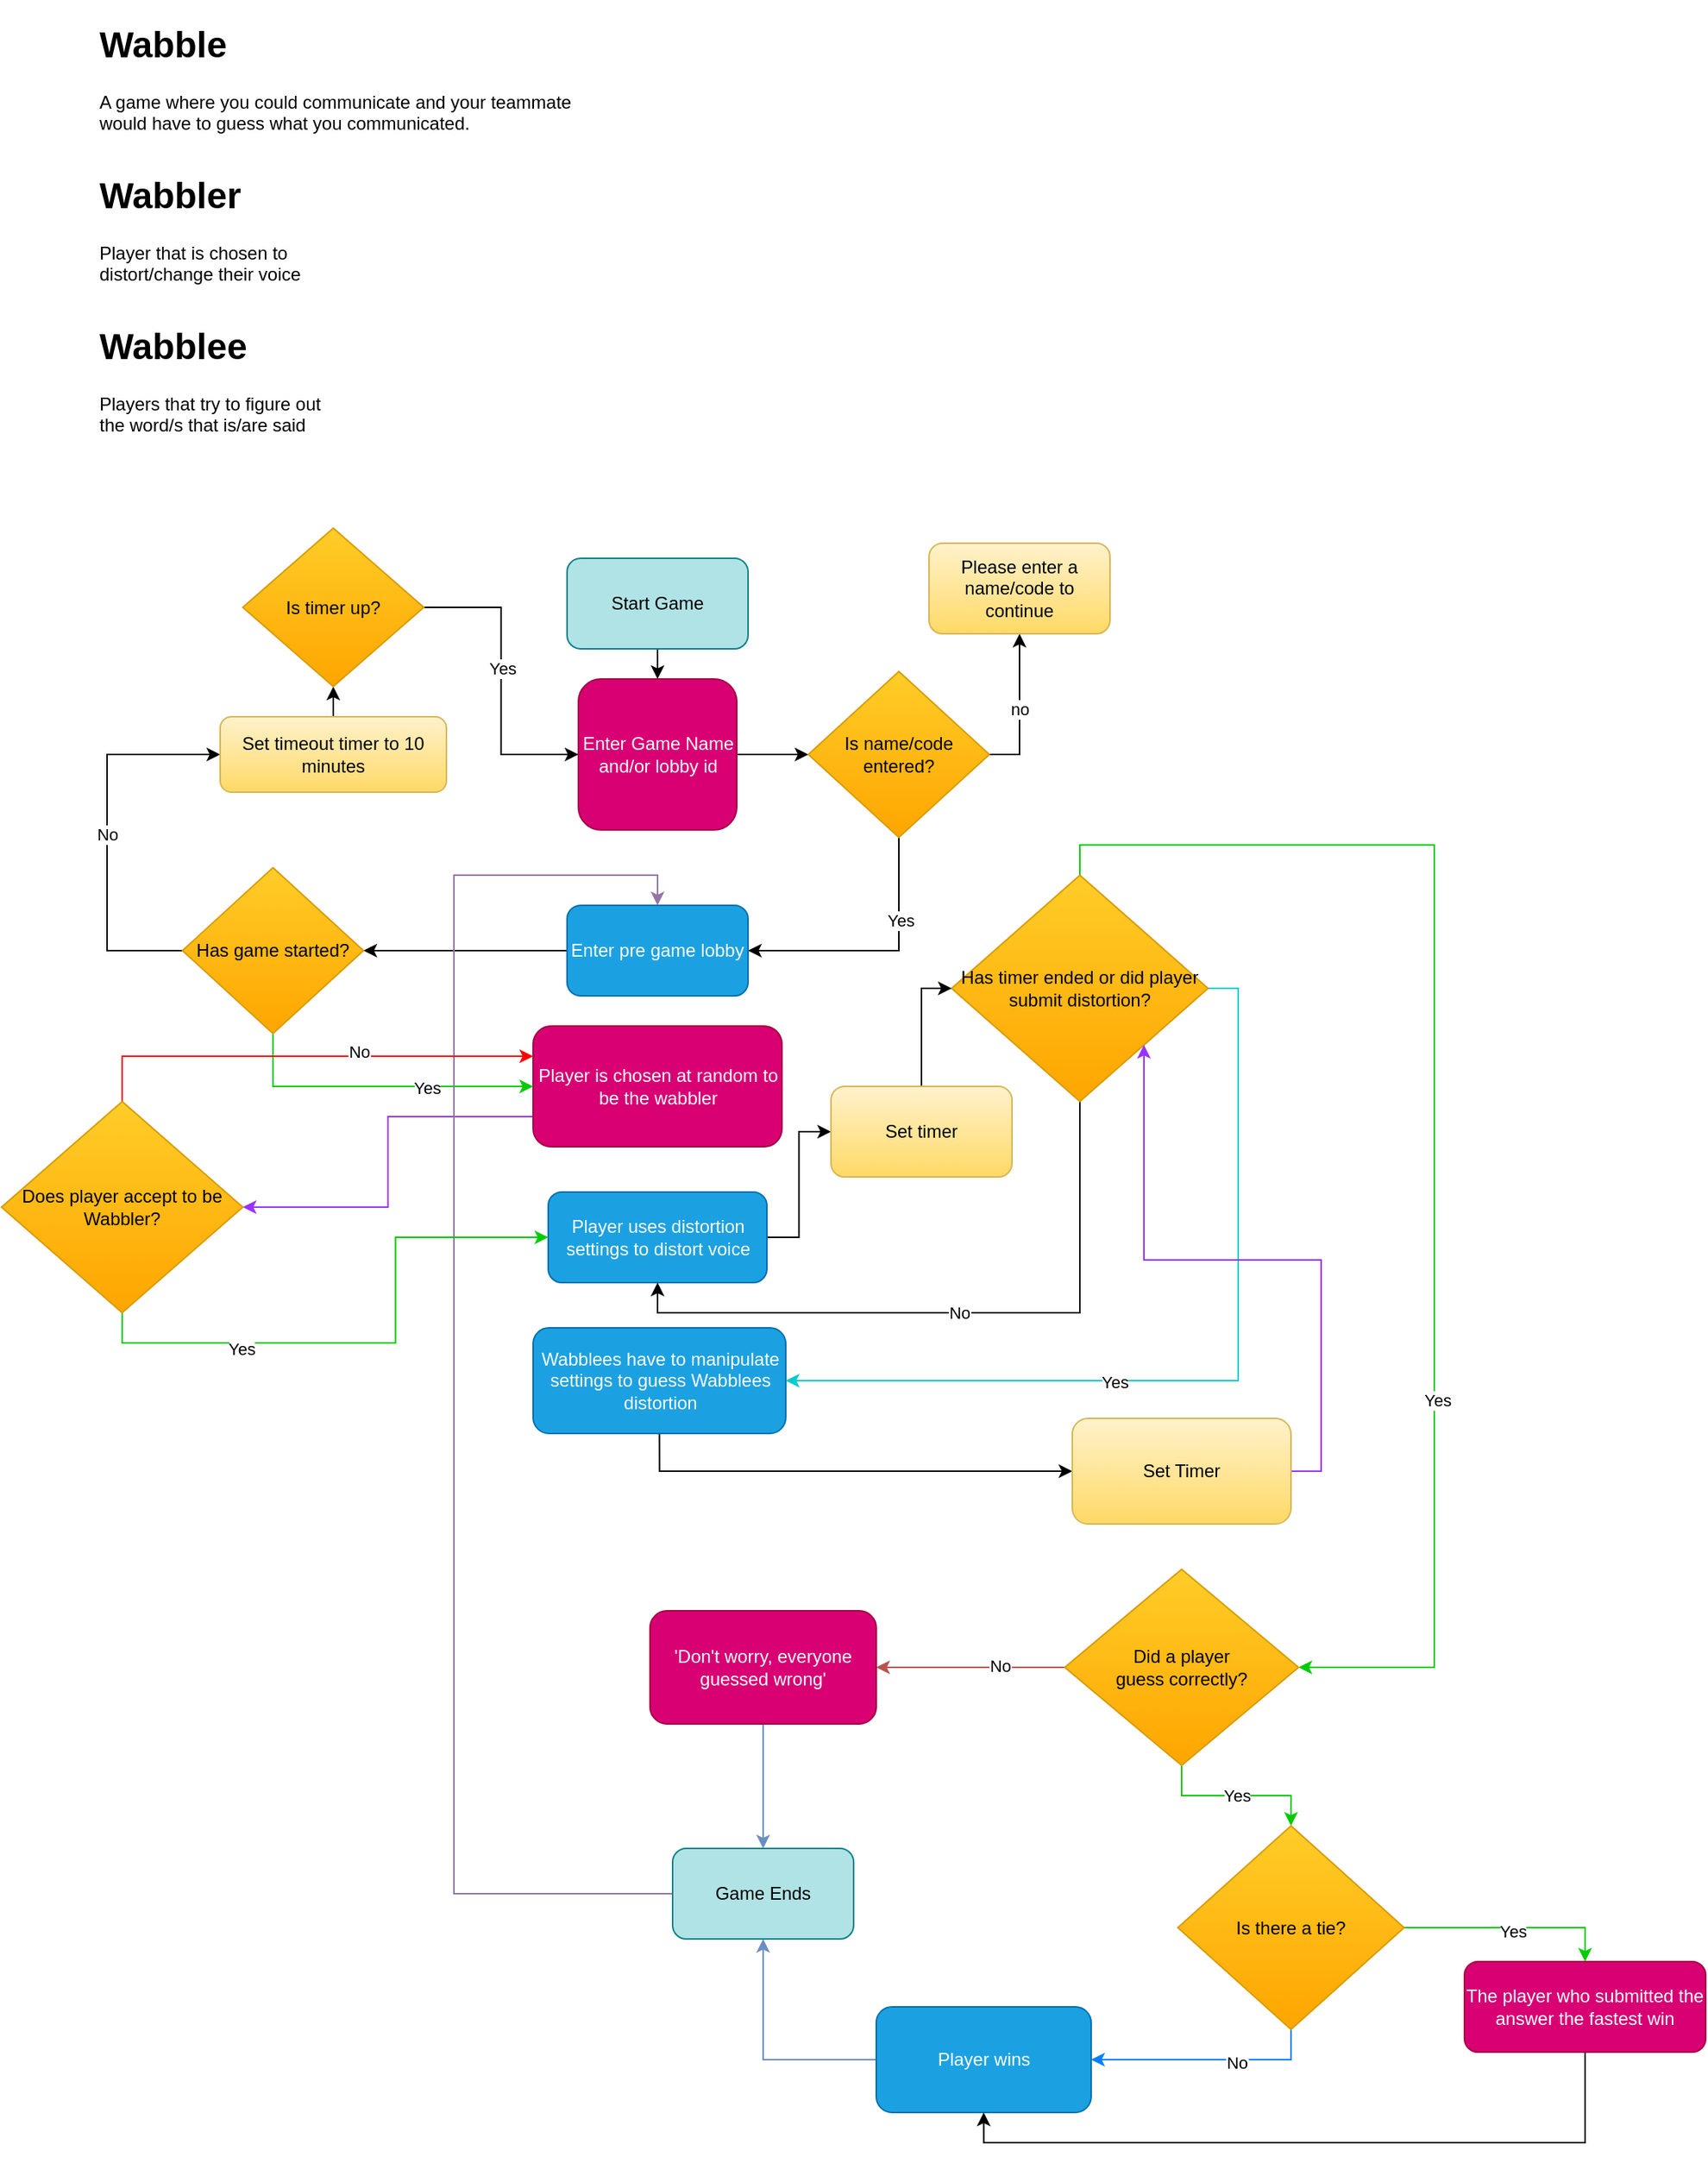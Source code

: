 <mxfile version="15.2.9" type="github">
  <diagram id="oARoW2ozjGi8G3ESF0JC" name="Page-1">
    <mxGraphModel dx="1888" dy="1664" grid="1" gridSize="10" guides="1" tooltips="1" connect="1" arrows="1" fold="1" page="1" pageScale="1" pageWidth="850" pageHeight="1100" math="0" shadow="0">
      <root>
        <mxCell id="0" />
        <mxCell id="1" parent="0" />
        <mxCell id="qIm7GC5KWyZwUsV8t1Zg-4" style="edgeStyle=orthogonalEdgeStyle;rounded=0;orthogonalLoop=1;jettySize=auto;html=1;exitX=0.5;exitY=1;exitDx=0;exitDy=0;entryX=0.5;entryY=0;entryDx=0;entryDy=0;" parent="1" source="qIm7GC5KWyZwUsV8t1Zg-1" target="qIm7GC5KWyZwUsV8t1Zg-3" edge="1">
          <mxGeometry relative="1" as="geometry" />
        </mxCell>
        <mxCell id="qIm7GC5KWyZwUsV8t1Zg-1" value="Start Game" style="rounded=1;whiteSpace=wrap;html=1;fillColor=#b0e3e6;strokeColor=#0e8088;" parent="1" vertex="1">
          <mxGeometry x="335" y="-730" width="120" height="60" as="geometry" />
        </mxCell>
        <mxCell id="qIm7GC5KWyZwUsV8t1Zg-6" style="edgeStyle=orthogonalEdgeStyle;rounded=0;orthogonalLoop=1;jettySize=auto;html=1;exitX=1;exitY=0.5;exitDx=0;exitDy=0;entryX=0;entryY=0.5;entryDx=0;entryDy=0;" parent="1" source="qIm7GC5KWyZwUsV8t1Zg-3" target="qIm7GC5KWyZwUsV8t1Zg-5" edge="1">
          <mxGeometry relative="1" as="geometry" />
        </mxCell>
        <mxCell id="qIm7GC5KWyZwUsV8t1Zg-3" value="Enter Game Name and/or lobby id" style="rounded=1;whiteSpace=wrap;html=1;fillColor=#d80073;strokeColor=#A50040;fontColor=#ffffff;" parent="1" vertex="1">
          <mxGeometry x="342.5" y="-650" width="105" height="100" as="geometry" />
        </mxCell>
        <mxCell id="qIm7GC5KWyZwUsV8t1Zg-8" value="no" style="edgeStyle=orthogonalEdgeStyle;rounded=0;orthogonalLoop=1;jettySize=auto;html=1;exitX=1;exitY=0.5;exitDx=0;exitDy=0;" parent="1" source="qIm7GC5KWyZwUsV8t1Zg-5" target="qIm7GC5KWyZwUsV8t1Zg-7" edge="1">
          <mxGeometry relative="1" as="geometry" />
        </mxCell>
        <mxCell id="qIm7GC5KWyZwUsV8t1Zg-27" style="edgeStyle=orthogonalEdgeStyle;rounded=0;orthogonalLoop=1;jettySize=auto;html=1;exitX=0.5;exitY=1;exitDx=0;exitDy=0;entryX=1;entryY=0.5;entryDx=0;entryDy=0;" parent="1" source="qIm7GC5KWyZwUsV8t1Zg-5" target="qIm7GC5KWyZwUsV8t1Zg-17" edge="1">
          <mxGeometry relative="1" as="geometry" />
        </mxCell>
        <mxCell id="qIm7GC5KWyZwUsV8t1Zg-28" value="Yes" style="edgeLabel;html=1;align=center;verticalAlign=middle;resizable=0;points=[];" parent="qIm7GC5KWyZwUsV8t1Zg-27" vertex="1" connectable="0">
          <mxGeometry x="-0.376" y="1" relative="1" as="geometry">
            <mxPoint as="offset" />
          </mxGeometry>
        </mxCell>
        <mxCell id="qIm7GC5KWyZwUsV8t1Zg-5" value="Is name/code entered?" style="rhombus;whiteSpace=wrap;html=1;fillColor=#ffcd28;strokeColor=#d79b00;gradientColor=#ffa500;" parent="1" vertex="1">
          <mxGeometry x="495" y="-655" width="120" height="110" as="geometry" />
        </mxCell>
        <mxCell id="qIm7GC5KWyZwUsV8t1Zg-7" value="Please enter a name/code to continue" style="rounded=1;whiteSpace=wrap;html=1;fillColor=#fff2cc;strokeColor=#d6b656;gradientColor=#ffd966;" parent="1" vertex="1">
          <mxGeometry x="575" y="-740" width="120" height="60" as="geometry" />
        </mxCell>
        <mxCell id="79ZZHNsVedeg0y6FBrlF-11" style="edgeStyle=orthogonalEdgeStyle;rounded=0;orthogonalLoop=1;jettySize=auto;html=1;exitX=0;exitY=0.75;exitDx=0;exitDy=0;entryX=1;entryY=0.5;entryDx=0;entryDy=0;strokeColor=#9933FF;" edge="1" parent="1" source="qIm7GC5KWyZwUsV8t1Zg-14" target="79ZZHNsVedeg0y6FBrlF-9">
          <mxGeometry relative="1" as="geometry" />
        </mxCell>
        <mxCell id="qIm7GC5KWyZwUsV8t1Zg-14" value="Player is chosen at random to be the wabbler" style="rounded=1;whiteSpace=wrap;html=1;fillColor=#d80073;strokeColor=#A50040;fontColor=#ffffff;" parent="1" vertex="1">
          <mxGeometry x="312.5" y="-420" width="165" height="80" as="geometry" />
        </mxCell>
        <mxCell id="qIm7GC5KWyZwUsV8t1Zg-15" value="&lt;h1&gt;Wabble&lt;/h1&gt;&lt;p&gt;A game where you could communicate and your teammate would have to guess what you communicated.&lt;br&gt;&lt;/p&gt;" style="text;html=1;strokeColor=none;fillColor=none;spacing=5;spacingTop=-20;whiteSpace=wrap;overflow=hidden;rounded=0;" parent="1" vertex="1">
          <mxGeometry x="20" y="-1090" width="350" height="90" as="geometry" />
        </mxCell>
        <mxCell id="qIm7GC5KWyZwUsV8t1Zg-34" style="edgeStyle=orthogonalEdgeStyle;rounded=0;orthogonalLoop=1;jettySize=auto;html=1;exitX=0;exitY=0.5;exitDx=0;exitDy=0;entryX=1;entryY=0.5;entryDx=0;entryDy=0;" parent="1" source="qIm7GC5KWyZwUsV8t1Zg-17" target="qIm7GC5KWyZwUsV8t1Zg-30" edge="1">
          <mxGeometry relative="1" as="geometry">
            <mxPoint x="295" y="-440" as="targetPoint" />
          </mxGeometry>
        </mxCell>
        <mxCell id="qIm7GC5KWyZwUsV8t1Zg-17" value="Enter pre game lobby" style="rounded=1;whiteSpace=wrap;html=1;fillColor=#1ba1e2;strokeColor=#006EAF;fontColor=#ffffff;" parent="1" vertex="1">
          <mxGeometry x="335" y="-500" width="120" height="60" as="geometry" />
        </mxCell>
        <mxCell id="qIm7GC5KWyZwUsV8t1Zg-35" value="No" style="edgeStyle=orthogonalEdgeStyle;rounded=0;orthogonalLoop=1;jettySize=auto;html=1;entryX=0;entryY=0.5;entryDx=0;entryDy=0;exitX=0;exitY=0.5;exitDx=0;exitDy=0;" parent="1" source="qIm7GC5KWyZwUsV8t1Zg-30" target="qIm7GC5KWyZwUsV8t1Zg-33" edge="1">
          <mxGeometry relative="1" as="geometry">
            <mxPoint x="30" y="-460" as="sourcePoint" />
            <Array as="points">
              <mxPoint x="30" y="-470" />
              <mxPoint x="30" y="-600" />
            </Array>
          </mxGeometry>
        </mxCell>
        <mxCell id="qIm7GC5KWyZwUsV8t1Zg-37" style="edgeStyle=orthogonalEdgeStyle;rounded=0;orthogonalLoop=1;jettySize=auto;html=1;exitX=0.5;exitY=1;exitDx=0;exitDy=0;entryX=0;entryY=0.5;entryDx=0;entryDy=0;fillColor=#60a917;strokeColor=#00CC00;" parent="1" source="qIm7GC5KWyZwUsV8t1Zg-30" target="qIm7GC5KWyZwUsV8t1Zg-14" edge="1">
          <mxGeometry relative="1" as="geometry" />
        </mxCell>
        <mxCell id="qIm7GC5KWyZwUsV8t1Zg-44" value="Yes" style="edgeLabel;html=1;align=center;verticalAlign=middle;resizable=0;points=[];" parent="qIm7GC5KWyZwUsV8t1Zg-37" vertex="1" connectable="0">
          <mxGeometry x="0.32" y="-1" relative="1" as="geometry">
            <mxPoint as="offset" />
          </mxGeometry>
        </mxCell>
        <mxCell id="qIm7GC5KWyZwUsV8t1Zg-30" value="Has game started?" style="rhombus;whiteSpace=wrap;html=1;fillColor=#ffcd28;strokeColor=#d79b00;gradientColor=#ffa500;" parent="1" vertex="1">
          <mxGeometry x="80" y="-525" width="120" height="110" as="geometry" />
        </mxCell>
        <mxCell id="qIm7GC5KWyZwUsV8t1Zg-47" style="edgeStyle=orthogonalEdgeStyle;rounded=0;orthogonalLoop=1;jettySize=auto;html=1;exitX=0.5;exitY=0;exitDx=0;exitDy=0;entryX=0.5;entryY=1;entryDx=0;entryDy=0;" parent="1" source="qIm7GC5KWyZwUsV8t1Zg-33" target="qIm7GC5KWyZwUsV8t1Zg-46" edge="1">
          <mxGeometry relative="1" as="geometry" />
        </mxCell>
        <mxCell id="qIm7GC5KWyZwUsV8t1Zg-33" value="&lt;div&gt;Set timeout timer to 10 minutes&lt;br&gt;&lt;/div&gt;" style="rounded=1;whiteSpace=wrap;html=1;fillColor=#fff2cc;strokeColor=#d6b656;gradientColor=#ffd966;" parent="1" vertex="1">
          <mxGeometry x="105" y="-625" width="150" height="50" as="geometry" />
        </mxCell>
        <mxCell id="qIm7GC5KWyZwUsV8t1Zg-38" value="&lt;h1&gt;Wabbler&lt;/h1&gt;&lt;p&gt;Player that is chosen to distort/change their voice&lt;br&gt;&lt;/p&gt;" style="text;html=1;strokeColor=none;fillColor=none;spacing=5;spacingTop=-20;whiteSpace=wrap;overflow=hidden;rounded=0;" parent="1" vertex="1">
          <mxGeometry x="20" y="-990" width="170" height="90" as="geometry" />
        </mxCell>
        <mxCell id="qIm7GC5KWyZwUsV8t1Zg-39" value="&lt;h1&gt;Wabblee&lt;/h1&gt;Players that try to figure out the word/s that is/are said" style="text;html=1;strokeColor=none;fillColor=none;spacing=5;spacingTop=-20;whiteSpace=wrap;overflow=hidden;rounded=0;" parent="1" vertex="1">
          <mxGeometry x="20" y="-890" width="170" height="90" as="geometry" />
        </mxCell>
        <mxCell id="qIm7GC5KWyZwUsV8t1Zg-53" style="edgeStyle=orthogonalEdgeStyle;rounded=0;orthogonalLoop=1;jettySize=auto;html=1;exitX=1;exitY=0.5;exitDx=0;exitDy=0;entryX=0;entryY=0.5;entryDx=0;entryDy=0;" parent="1" source="qIm7GC5KWyZwUsV8t1Zg-41" target="DAGfyyY_b1tvWKQAuysj-1" edge="1">
          <mxGeometry relative="1" as="geometry" />
        </mxCell>
        <mxCell id="qIm7GC5KWyZwUsV8t1Zg-41" value="Player uses distortion settings to distort voice" style="rounded=1;whiteSpace=wrap;html=1;strokeColor=#006EAF;fillColor=#1ba1e2;fontColor=#ffffff;" parent="1" vertex="1">
          <mxGeometry x="322.5" y="-310" width="145" height="60" as="geometry" />
        </mxCell>
        <mxCell id="qIm7GC5KWyZwUsV8t1Zg-48" style="edgeStyle=orthogonalEdgeStyle;rounded=0;orthogonalLoop=1;jettySize=auto;html=1;exitX=1;exitY=0.5;exitDx=0;exitDy=0;entryX=0;entryY=0.5;entryDx=0;entryDy=0;" parent="1" source="qIm7GC5KWyZwUsV8t1Zg-46" target="qIm7GC5KWyZwUsV8t1Zg-3" edge="1">
          <mxGeometry relative="1" as="geometry" />
        </mxCell>
        <mxCell id="qIm7GC5KWyZwUsV8t1Zg-49" value="Yes" style="edgeLabel;html=1;align=center;verticalAlign=middle;resizable=0;points=[];" parent="qIm7GC5KWyZwUsV8t1Zg-48" vertex="1" connectable="0">
          <mxGeometry x="-0.092" relative="1" as="geometry">
            <mxPoint as="offset" />
          </mxGeometry>
        </mxCell>
        <mxCell id="qIm7GC5KWyZwUsV8t1Zg-46" value="Is timer up?" style="rhombus;whiteSpace=wrap;html=1;fillColor=#ffcd28;strokeColor=#d79b00;gradientColor=#ffa500;" parent="1" vertex="1">
          <mxGeometry x="120" y="-750" width="120" height="105" as="geometry" />
        </mxCell>
        <mxCell id="DAGfyyY_b1tvWKQAuysj-4" style="edgeStyle=orthogonalEdgeStyle;rounded=0;orthogonalLoop=1;jettySize=auto;html=1;exitX=0.5;exitY=1;exitDx=0;exitDy=0;entryX=0;entryY=0.5;entryDx=0;entryDy=0;" parent="1" source="qIm7GC5KWyZwUsV8t1Zg-51" target="qIm7GC5KWyZwUsV8t1Zg-60" edge="1">
          <mxGeometry relative="1" as="geometry" />
        </mxCell>
        <mxCell id="qIm7GC5KWyZwUsV8t1Zg-51" value="Wabblees have to manipulate settings to guess Wabblees distortion " style="rounded=1;whiteSpace=wrap;html=1;strokeColor=#006EAF;fillColor=#1ba1e2;fontColor=#ffffff;" parent="1" vertex="1">
          <mxGeometry x="312.5" y="-220" width="167.5" height="70" as="geometry" />
        </mxCell>
        <mxCell id="qIm7GC5KWyZwUsV8t1Zg-55" style="edgeStyle=orthogonalEdgeStyle;rounded=0;orthogonalLoop=1;jettySize=auto;html=1;exitX=0.5;exitY=0;exitDx=0;exitDy=0;strokeColor=#00CC00;entryX=1;entryY=0.5;entryDx=0;entryDy=0;" parent="1" source="qIm7GC5KWyZwUsV8t1Zg-52" target="DAGfyyY_b1tvWKQAuysj-10" edge="1">
          <mxGeometry relative="1" as="geometry">
            <mxPoint x="828" y="-10" as="targetPoint" />
            <Array as="points">
              <mxPoint x="675" y="-540" />
              <mxPoint x="910" y="-540" />
              <mxPoint x="910" y="5" />
            </Array>
          </mxGeometry>
        </mxCell>
        <mxCell id="qIm7GC5KWyZwUsV8t1Zg-57" value="Yes" style="edgeLabel;html=1;align=center;verticalAlign=middle;resizable=0;points=[];" parent="qIm7GC5KWyZwUsV8t1Zg-55" vertex="1" connectable="0">
          <mxGeometry x="0.399" y="2" relative="1" as="geometry">
            <mxPoint as="offset" />
          </mxGeometry>
        </mxCell>
        <mxCell id="qIm7GC5KWyZwUsV8t1Zg-56" value="No" style="edgeStyle=orthogonalEdgeStyle;rounded=0;orthogonalLoop=1;jettySize=auto;html=1;exitX=0.5;exitY=1;exitDx=0;exitDy=0;entryX=0.5;entryY=1;entryDx=0;entryDy=0;" parent="1" source="qIm7GC5KWyZwUsV8t1Zg-52" target="qIm7GC5KWyZwUsV8t1Zg-41" edge="1">
          <mxGeometry relative="1" as="geometry">
            <Array as="points">
              <mxPoint x="675" y="-230" />
              <mxPoint x="395" y="-230" />
            </Array>
          </mxGeometry>
        </mxCell>
        <mxCell id="qIm7GC5KWyZwUsV8t1Zg-61" style="edgeStyle=orthogonalEdgeStyle;rounded=0;orthogonalLoop=1;jettySize=auto;html=1;exitX=1;exitY=0.5;exitDx=0;exitDy=0;entryX=1;entryY=0.5;entryDx=0;entryDy=0;strokeColor=#00CCCC;" parent="1" source="qIm7GC5KWyZwUsV8t1Zg-52" target="qIm7GC5KWyZwUsV8t1Zg-51" edge="1">
          <mxGeometry relative="1" as="geometry" />
        </mxCell>
        <mxCell id="DAGfyyY_b1tvWKQAuysj-3" value="Yes" style="edgeLabel;html=1;align=center;verticalAlign=middle;resizable=0;points=[];" parent="qIm7GC5KWyZwUsV8t1Zg-61" vertex="1" connectable="0">
          <mxGeometry x="0.248" y="1" relative="1" as="geometry">
            <mxPoint as="offset" />
          </mxGeometry>
        </mxCell>
        <mxCell id="qIm7GC5KWyZwUsV8t1Zg-52" value="Has timer ended or did player submit distortion?" style="rhombus;whiteSpace=wrap;html=1;fillColor=#ffcd28;strokeColor=#d79b00;gradientColor=#ffa500;" parent="1" vertex="1">
          <mxGeometry x="590" y="-520" width="170" height="150" as="geometry" />
        </mxCell>
        <mxCell id="DAGfyyY_b1tvWKQAuysj-5" style="edgeStyle=orthogonalEdgeStyle;rounded=0;orthogonalLoop=1;jettySize=auto;html=1;exitX=1;exitY=0.5;exitDx=0;exitDy=0;entryX=1;entryY=1;entryDx=0;entryDy=0;strokeColor=#9933FF;" parent="1" source="qIm7GC5KWyZwUsV8t1Zg-60" target="qIm7GC5KWyZwUsV8t1Zg-52" edge="1">
          <mxGeometry relative="1" as="geometry" />
        </mxCell>
        <mxCell id="qIm7GC5KWyZwUsV8t1Zg-60" value="Set Timer" style="rounded=1;whiteSpace=wrap;html=1;strokeColor=#d6b656;fillColor=#fff2cc;gradientColor=#ffd966;" parent="1" vertex="1">
          <mxGeometry x="670" y="-160" width="145" height="70" as="geometry" />
        </mxCell>
        <mxCell id="DAGfyyY_b1tvWKQAuysj-2" style="edgeStyle=orthogonalEdgeStyle;rounded=0;orthogonalLoop=1;jettySize=auto;html=1;exitX=0.5;exitY=0;exitDx=0;exitDy=0;entryX=0;entryY=0.5;entryDx=0;entryDy=0;" parent="1" source="DAGfyyY_b1tvWKQAuysj-1" target="qIm7GC5KWyZwUsV8t1Zg-52" edge="1">
          <mxGeometry relative="1" as="geometry" />
        </mxCell>
        <mxCell id="DAGfyyY_b1tvWKQAuysj-1" value="Set timer" style="rounded=1;whiteSpace=wrap;html=1;strokeColor=#d6b656;fillColor=#fff2cc;gradientColor=#ffd966;" parent="1" vertex="1">
          <mxGeometry x="510" y="-380" width="120" height="60" as="geometry" />
        </mxCell>
        <mxCell id="DAGfyyY_b1tvWKQAuysj-12" value="Yes" style="edgeStyle=orthogonalEdgeStyle;rounded=0;orthogonalLoop=1;jettySize=auto;html=1;exitX=0.5;exitY=1;exitDx=0;exitDy=0;strokeColor=#00CC00;" parent="1" source="DAGfyyY_b1tvWKQAuysj-10" target="79ZZHNsVedeg0y6FBrlF-3" edge="1">
          <mxGeometry relative="1" as="geometry" />
        </mxCell>
        <mxCell id="DAGfyyY_b1tvWKQAuysj-14" style="edgeStyle=orthogonalEdgeStyle;rounded=0;orthogonalLoop=1;jettySize=auto;html=1;exitX=0;exitY=0.5;exitDx=0;exitDy=0;entryX=1;entryY=0.5;entryDx=0;entryDy=0;strokeColor=#b85450;fillColor=#f8cecc;" parent="1" source="DAGfyyY_b1tvWKQAuysj-10" target="DAGfyyY_b1tvWKQAuysj-13" edge="1">
          <mxGeometry relative="1" as="geometry" />
        </mxCell>
        <mxCell id="DAGfyyY_b1tvWKQAuysj-15" value="No" style="edgeLabel;html=1;align=center;verticalAlign=middle;resizable=0;points=[];" parent="DAGfyyY_b1tvWKQAuysj-14" vertex="1" connectable="0">
          <mxGeometry x="-0.314" y="-1" relative="1" as="geometry">
            <mxPoint as="offset" />
          </mxGeometry>
        </mxCell>
        <mxCell id="DAGfyyY_b1tvWKQAuysj-10" value="&lt;div&gt;Did a player&lt;/div&gt;&lt;div&gt; guess correctly?&lt;/div&gt;" style="rhombus;whiteSpace=wrap;html=1;strokeColor=#d79b00;fillColor=#ffcd28;gradientColor=#ffa500;" parent="1" vertex="1">
          <mxGeometry x="665" y="-60" width="155" height="130" as="geometry" />
        </mxCell>
        <mxCell id="DAGfyyY_b1tvWKQAuysj-18" style="edgeStyle=orthogonalEdgeStyle;rounded=0;orthogonalLoop=1;jettySize=auto;html=1;exitX=0;exitY=0.5;exitDx=0;exitDy=0;entryX=0.5;entryY=1;entryDx=0;entryDy=0;strokeColor=#6c8ebf;fillColor=#dae8fc;" parent="1" source="DAGfyyY_b1tvWKQAuysj-11" target="DAGfyyY_b1tvWKQAuysj-16" edge="1">
          <mxGeometry relative="1" as="geometry" />
        </mxCell>
        <mxCell id="DAGfyyY_b1tvWKQAuysj-11" value="Player wins" style="rounded=1;whiteSpace=wrap;html=1;strokeColor=#006EAF;fillColor=#1ba1e2;fontColor=#ffffff;" parent="1" vertex="1">
          <mxGeometry x="540" y="230" width="142.5" height="70" as="geometry" />
        </mxCell>
        <mxCell id="DAGfyyY_b1tvWKQAuysj-17" style="edgeStyle=orthogonalEdgeStyle;rounded=0;orthogonalLoop=1;jettySize=auto;html=1;exitX=0.5;exitY=1;exitDx=0;exitDy=0;strokeColor=#6c8ebf;fillColor=#dae8fc;" parent="1" source="DAGfyyY_b1tvWKQAuysj-13" target="DAGfyyY_b1tvWKQAuysj-16" edge="1">
          <mxGeometry relative="1" as="geometry" />
        </mxCell>
        <mxCell id="DAGfyyY_b1tvWKQAuysj-13" value="&#39;Don&#39;t worry, everyone guessed wrong&#39;" style="rounded=1;whiteSpace=wrap;html=1;strokeColor=#A50040;fillColor=#d80073;fontColor=#ffffff;" parent="1" vertex="1">
          <mxGeometry x="390" y="-32.5" width="150" height="75" as="geometry" />
        </mxCell>
        <mxCell id="DAGfyyY_b1tvWKQAuysj-19" style="edgeStyle=orthogonalEdgeStyle;rounded=0;orthogonalLoop=1;jettySize=auto;html=1;exitX=0;exitY=0.5;exitDx=0;exitDy=0;strokeColor=#9673a6;entryX=0.5;entryY=0;entryDx=0;entryDy=0;fillColor=#e1d5e7;" parent="1" source="DAGfyyY_b1tvWKQAuysj-16" target="qIm7GC5KWyZwUsV8t1Zg-17" edge="1">
          <mxGeometry relative="1" as="geometry">
            <mxPoint x="220" y="-110" as="targetPoint" />
            <Array as="points">
              <mxPoint x="260" y="155" />
              <mxPoint x="260" y="-520" />
              <mxPoint x="395" y="-520" />
            </Array>
          </mxGeometry>
        </mxCell>
        <mxCell id="DAGfyyY_b1tvWKQAuysj-16" value="Game Ends" style="rounded=1;whiteSpace=wrap;html=1;strokeColor=#0e8088;fillColor=#b0e3e6;" parent="1" vertex="1">
          <mxGeometry x="405" y="125" width="120" height="60" as="geometry" />
        </mxCell>
        <mxCell id="79ZZHNsVedeg0y6FBrlF-4" style="edgeStyle=orthogonalEdgeStyle;rounded=0;orthogonalLoop=1;jettySize=auto;html=1;exitX=0.5;exitY=1;exitDx=0;exitDy=0;strokeColor=#007FFF;" edge="1" parent="1" source="79ZZHNsVedeg0y6FBrlF-3" target="DAGfyyY_b1tvWKQAuysj-11">
          <mxGeometry relative="1" as="geometry" />
        </mxCell>
        <mxCell id="79ZZHNsVedeg0y6FBrlF-16" value="No" style="edgeLabel;html=1;align=center;verticalAlign=middle;resizable=0;points=[];" vertex="1" connectable="0" parent="79ZZHNsVedeg0y6FBrlF-4">
          <mxGeometry x="-0.266" y="2" relative="1" as="geometry">
            <mxPoint as="offset" />
          </mxGeometry>
        </mxCell>
        <mxCell id="79ZZHNsVedeg0y6FBrlF-7" style="edgeStyle=orthogonalEdgeStyle;rounded=0;orthogonalLoop=1;jettySize=auto;html=1;exitX=1;exitY=0.5;exitDx=0;exitDy=0;entryX=0.5;entryY=0;entryDx=0;entryDy=0;strokeColor=#00CC00;" edge="1" parent="1" source="79ZZHNsVedeg0y6FBrlF-3" target="79ZZHNsVedeg0y6FBrlF-5">
          <mxGeometry relative="1" as="geometry" />
        </mxCell>
        <mxCell id="79ZZHNsVedeg0y6FBrlF-17" value="Yes" style="edgeLabel;html=1;align=center;verticalAlign=middle;resizable=0;points=[];" vertex="1" connectable="0" parent="79ZZHNsVedeg0y6FBrlF-7">
          <mxGeometry x="0.011" y="-1" relative="1" as="geometry">
            <mxPoint y="1" as="offset" />
          </mxGeometry>
        </mxCell>
        <mxCell id="79ZZHNsVedeg0y6FBrlF-3" value="Is there a tie?" style="rhombus;whiteSpace=wrap;html=1;fillColor=#ffcd28;strokeColor=#d79b00;gradientColor=#ffa500;" vertex="1" parent="1">
          <mxGeometry x="740" y="110" width="150" height="135" as="geometry" />
        </mxCell>
        <mxCell id="79ZZHNsVedeg0y6FBrlF-8" style="edgeStyle=orthogonalEdgeStyle;rounded=0;orthogonalLoop=1;jettySize=auto;html=1;exitX=0.5;exitY=1;exitDx=0;exitDy=0;entryX=0.5;entryY=1;entryDx=0;entryDy=0;" edge="1" parent="1" source="79ZZHNsVedeg0y6FBrlF-5" target="DAGfyyY_b1tvWKQAuysj-11">
          <mxGeometry relative="1" as="geometry" />
        </mxCell>
        <mxCell id="79ZZHNsVedeg0y6FBrlF-5" value="The player who submitted the answer the fastest win" style="rounded=1;whiteSpace=wrap;html=1;fillColor=#d80073;strokeColor=#A50040;fontColor=#ffffff;" vertex="1" parent="1">
          <mxGeometry x="930" y="200" width="160" height="60" as="geometry" />
        </mxCell>
        <mxCell id="79ZZHNsVedeg0y6FBrlF-13" style="edgeStyle=orthogonalEdgeStyle;rounded=0;orthogonalLoop=1;jettySize=auto;html=1;exitX=0.5;exitY=1;exitDx=0;exitDy=0;entryX=0;entryY=0.5;entryDx=0;entryDy=0;strokeColor=#00CC00;" edge="1" parent="1" source="79ZZHNsVedeg0y6FBrlF-9" target="qIm7GC5KWyZwUsV8t1Zg-41">
          <mxGeometry relative="1" as="geometry" />
        </mxCell>
        <mxCell id="79ZZHNsVedeg0y6FBrlF-14" value="Yes" style="edgeLabel;html=1;align=center;verticalAlign=middle;resizable=0;points=[];" vertex="1" connectable="0" parent="79ZZHNsVedeg0y6FBrlF-13">
          <mxGeometry x="-0.47" y="-4" relative="1" as="geometry">
            <mxPoint as="offset" />
          </mxGeometry>
        </mxCell>
        <mxCell id="79ZZHNsVedeg0y6FBrlF-15" style="edgeStyle=orthogonalEdgeStyle;rounded=0;orthogonalLoop=1;jettySize=auto;html=1;exitX=0.5;exitY=0;exitDx=0;exitDy=0;entryX=0;entryY=0.25;entryDx=0;entryDy=0;strokeColor=#FF0000;" edge="1" parent="1" source="79ZZHNsVedeg0y6FBrlF-9" target="qIm7GC5KWyZwUsV8t1Zg-14">
          <mxGeometry relative="1" as="geometry" />
        </mxCell>
        <mxCell id="79ZZHNsVedeg0y6FBrlF-18" value="No" style="edgeLabel;html=1;align=center;verticalAlign=middle;resizable=0;points=[];" vertex="1" connectable="0" parent="79ZZHNsVedeg0y6FBrlF-15">
          <mxGeometry x="0.236" y="3" relative="1" as="geometry">
            <mxPoint as="offset" />
          </mxGeometry>
        </mxCell>
        <mxCell id="79ZZHNsVedeg0y6FBrlF-9" value="Does player accept to be Wabbler?" style="rhombus;whiteSpace=wrap;html=1;gradientColor=#ffa500;fillColor=#ffcd28;strokeColor=#d79b00;" vertex="1" parent="1">
          <mxGeometry x="-40" y="-370" width="160" height="140" as="geometry" />
        </mxCell>
      </root>
    </mxGraphModel>
  </diagram>
</mxfile>
